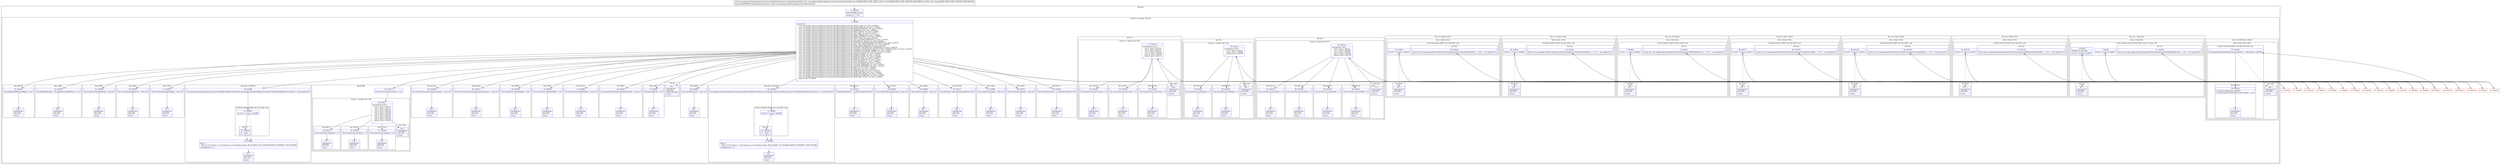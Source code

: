 digraph "CFG forcom.google.android.exoplayer2.extractor.mkv.MatroskaExtractor.integerElement(IJ)V" {
subgraph cluster_Region_997363259 {
label = "R(2:0|1)";
node [shape=record,color=blue];
Node_0 [shape=record,label="{0\:\ 0x0000|MTH_ENTER_BLOCK\l|boolean r1 = true\l}"];
subgraph cluster_SwitchRegion_861183666 {
label = "Switch: 34, default: R(1:83)";
node [shape=record,color=blue];
Node_1 [shape=record,label="{1\:\ 0x0006|switch(r9) \{\l    case com.google.android.exoplayer2.extractor.mkv.MatroskaExtractor.ID_TRACK_TYPE :int: goto L_0x009b;\l    case com.google.android.exoplayer2.extractor.mkv.MatroskaExtractor.ID_FLAG_DEFAULT :int: goto L_0x0083;\l    case com.google.android.exoplayer2.extractor.mkv.MatroskaExtractor.ID_BLOCK_DURATION :int: goto L_0x019c;\l    case com.google.android.exoplayer2.extractor.mkv.MatroskaExtractor.ID_CHANNELS :int: goto L_0x00b5;\l    case com.google.android.exoplayer2.extractor.mkv.MatroskaExtractor.ID_PIXEL_WIDTH :int: goto L_0x005f;\l    case com.google.android.exoplayer2.extractor.mkv.MatroskaExtractor.ID_CUE_TIME :int: goto L_0x017c;\l    case com.google.android.exoplayer2.extractor.mkv.MatroskaExtractor.ID_PIXEL_HEIGHT :int: goto L_0x0065;\l    case com.google.android.exoplayer2.extractor.mkv.MatroskaExtractor.ID_TRACK_NUMBER :int: goto L_0x007d;\l    case com.google.android.exoplayer2.extractor.mkv.MatroskaExtractor.ID_TIME_CODE :int: goto L_0x0194;\l    case com.google.android.exoplayer2.extractor.mkv.MatroskaExtractor.ID_CUE_CLUSTER_POSITION :int: goto L_0x0187;\l    case com.google.android.exoplayer2.extractor.mkv.MatroskaExtractor.ID_REFERENCE_BLOCK :int: goto L_0x00c3;\l    case com.google.android.exoplayer2.extractor.mkv.MatroskaExtractor.ID_CONTENT_COMPRESSION_ALGORITHM :int: goto L_0x010f;\l    case com.google.android.exoplayer2.extractor.mkv.MatroskaExtractor.ID_DOC_TYPE_READ_VERSION :int: goto L_0x002d;\l    case com.google.android.exoplayer2.extractor.mkv.MatroskaExtractor.ID_EBML_READ_VERSION :int: goto L_0x000a;\l    case com.google.android.exoplayer2.extractor.mkv.MatroskaExtractor.ID_CONTENT_ENCRYPTION_ALGORITHM :int: goto L_0x0134;\l    case com.google.android.exoplayer2.extractor.mkv.MatroskaExtractor.ID_CONTENT_ENCRYPTION_AES_SETTINGS_CIPHER_MODE :int: goto L_0x0159;\l    case com.google.android.exoplayer2.extractor.mkv.MatroskaExtractor.ID_CONTENT_ENCODING_ORDER :int: goto L_0x00c7;\l    case com.google.android.exoplayer2.extractor.mkv.MatroskaExtractor.ID_CONTENT_ENCODING_SCOPE :int: goto L_0x00ec;\l    case com.google.android.exoplayer2.extractor.mkv.MatroskaExtractor.ID_SEEK_POSITION :int: goto L_0x0056;\l    case com.google.android.exoplayer2.extractor.mkv.MatroskaExtractor.ID_STEREO_MODE :int: goto L_0x01a4;\l    case com.google.android.exoplayer2.extractor.mkv.MatroskaExtractor.ID_DISPLAY_WIDTH :int: goto L_0x006b;\l    case com.google.android.exoplayer2.extractor.mkv.MatroskaExtractor.ID_DISPLAY_UNIT :int: goto L_0x0077;\l    case com.google.android.exoplayer2.extractor.mkv.MatroskaExtractor.ID_DISPLAY_HEIGHT :int: goto L_0x0071;\l    case com.google.android.exoplayer2.extractor.mkv.MatroskaExtractor.ID_FLAG_FORCED :int: goto L_0x008f;\l    case com.google.android.exoplayer2.extractor.mkv.MatroskaExtractor.ID_COLOUR_RANGE :int: goto L_0x01f9;\l    case com.google.android.exoplayer2.extractor.mkv.MatroskaExtractor.ID_COLOUR_TRANSFER :int: goto L_0x01df;\l    case com.google.android.exoplayer2.extractor.mkv.MatroskaExtractor.ID_COLOUR_PRIMARIES :int: goto L_0x01c2;\l    case com.google.android.exoplayer2.extractor.mkv.MatroskaExtractor.ID_MAX_CLL :int: goto L_0x020b;\l    case com.google.android.exoplayer2.extractor.mkv.MatroskaExtractor.ID_MAX_FALL :int: goto L_0x0212;\l    case com.google.android.exoplayer2.extractor.mkv.MatroskaExtractor.ID_CODEC_DELAY :int: goto L_0x00a9;\l    case com.google.android.exoplayer2.extractor.mkv.MatroskaExtractor.ID_SEEK_PRE_ROLL :int: goto L_0x00af;\l    case com.google.android.exoplayer2.extractor.mkv.MatroskaExtractor.ID_AUDIO_BIT_DEPTH :int: goto L_0x00bc;\l    case com.google.android.exoplayer2.extractor.mkv.MatroskaExtractor.ID_DEFAULT_DURATION :int: goto L_0x00a2;\l    case com.google.android.exoplayer2.extractor.mkv.MatroskaExtractor.ID_TIMECODE_SCALE :int: goto L_0x005c;\l    default: goto L_0x0009;\l\}\l}"];
subgraph cluster_Region_1397937547 {
label = "R(2:28|96)";
node [shape=record,color=blue];
Node_28 [shape=record,label="{28\:\ 0x009b|r8.currentTrack.type = (int) r10\l}"];
Node_96 [shape=record,label="{96\:\ ?|SYNTHETIC\lRETURN\l|return\l}"];
}
subgraph cluster_Region_986446501 {
label = "R(4:20|(1:23)|22|94)";
node [shape=record,color=blue];
Node_20 [shape=record,label="{20\:\ 0x0083|com.google.android.exoplayer2.extractor.mkv.MatroskaExtractor$Track com.google.android.exoplayer2.extractor.mkv.MatroskaExtractor.Track r3 = r8.currentTrack\l}"];
subgraph cluster_IfRegion_2066670881 {
label = "IF [B:21:0x0087] THEN: R(1:23) ELSE: null";
node [shape=record,color=blue];
Node_21 [shape=record,label="{21\:\ 0x0087|if (r10 != 1) goto L_0x008d\l}"];
subgraph cluster_Region_1963846258 {
label = "R(1:23)";
node [shape=record,color=blue];
Node_23 [shape=record,label="{23\:\ 0x008d|r1 = false\l}"];
}
}
Node_22 [shape=record,label="{22\:\ 0x0089|PHI: r1 \l  PHI: (r1v33 boolean) = (r1v0 boolean), (r1v32 boolean) binds: [B:21:0x0087, B:23:0x008d] A[DONT_GENERATE, DONT_INLINE]\l|r3.flagForced = r1\l}"];
Node_94 [shape=record,label="{94\:\ ?|SYNTHETIC\lRETURN\l|return\l}"];
}
subgraph cluster_Region_294382252 {
label = "R(2:60|112)";
node [shape=record,color=blue];
Node_60 [shape=record,label="{60\:\ 0x019c|r8.blockDurationUs = scaleTimecodeToUs(r10)\l}"];
Node_112 [shape=record,label="{112\:\ ?|SYNTHETIC\lRETURN\l|return\l}"];
}
subgraph cluster_Region_113067809 {
label = "R(2:32|100)";
node [shape=record,color=blue];
Node_32 [shape=record,label="{32\:\ 0x00b5|r8.currentTrack.channelCount = (int) r10\l}"];
Node_100 [shape=record,label="{100\:\ ?|SYNTHETIC\lRETURN\l|return\l}"];
}
subgraph cluster_Region_1124476144 {
label = "R(2:14|88)";
node [shape=record,color=blue];
Node_14 [shape=record,label="{14\:\ 0x005f|r8.currentTrack.width = (int) r10\l}"];
Node_88 [shape=record,label="{88\:\ ?|SYNTHETIC\lRETURN\l|return\l}"];
}
subgraph cluster_Region_1326306908 {
label = "R(2:55|108)";
node [shape=record,color=blue];
Node_55 [shape=record,label="{55\:\ 0x017c|r8.cueTimesUs.add(scaleTimecodeToUs(r10))\l}"];
Node_108 [shape=record,label="{108\:\ ?|SYNTHETIC\lRETURN\l|return\l}"];
}
subgraph cluster_Region_27106203 {
label = "R(2:15|89)";
node [shape=record,color=blue];
Node_15 [shape=record,label="{15\:\ 0x0065|r8.currentTrack.height = (int) r10\l}"];
Node_89 [shape=record,label="{89\:\ ?|SYNTHETIC\lRETURN\l|return\l}"];
}
subgraph cluster_Region_1836400838 {
label = "R(2:19|93)";
node [shape=record,color=blue];
Node_19 [shape=record,label="{19\:\ 0x007d|r8.currentTrack.number = (int) r10\l}"];
Node_93 [shape=record,label="{93\:\ ?|SYNTHETIC\lRETURN\l|return\l}"];
}
subgraph cluster_Region_531028028 {
label = "R(2:59|111)";
node [shape=record,color=blue];
Node_59 [shape=record,label="{59\:\ 0x0194|r8.clusterTimecodeUs = scaleTimecodeToUs(r10)\l}"];
Node_111 [shape=record,label="{111\:\ ?|SYNTHETIC\lRETURN\l|return\l}"];
}
subgraph cluster_Region_1052267170 {
label = "R(1:(2:(2:58|110)|(1:109)))";
node [shape=record,color=blue];
subgraph cluster_Region_1402226605 {
label = "R(2:(2:58|110)|(1:109))";
node [shape=record,color=blue];
subgraph cluster_IfRegion_346054249 {
label = "IF [B:57:0x0189] THEN: R(2:58|110) ELSE: null";
node [shape=record,color=blue];
Node_57 [shape=record,label="{57\:\ 0x0189|if (r8.seenClusterPositionForCurrentCuePoint == false) goto L_0x018b\l}"];
subgraph cluster_Region_1039012857 {
label = "R(2:58|110)";
node [shape=record,color=blue];
Node_58 [shape=record,label="{58\:\ 0x018b|r8.cueClusterPositions.add(r10)\lr8.seenClusterPositionForCurrentCuePoint = true\l}"];
Node_110 [shape=record,label="{110\:\ ?|SYNTHETIC\lRETURN\l|return\l}"];
}
}
subgraph cluster_Region_1103063972 {
label = "R(1:109)";
node [shape=record,color=blue];
Node_109 [shape=record,label="{109\:\ ?|SYNTHETIC\lRETURN\l|return\l}"];
}
}
}
subgraph cluster_Region_812119313 {
label = "R(2:34|102)";
node [shape=record,color=blue];
Node_34 [shape=record,label="{34\:\ 0x00c3|r8.sampleSeenReferenceBlock = true\l}"];
Node_102 [shape=record,label="{102\:\ ?|SYNTHETIC\lRETURN\l|return\l}"];
}
subgraph cluster_Region_648193634 {
label = "R(1:(2:(1:46)|(1:105)))";
node [shape=record,color=blue];
subgraph cluster_Region_1797130388 {
label = "R(2:(1:46)|(1:105))";
node [shape=record,color=blue];
subgraph cluster_IfRegion_1371978776 {
label = "IF [B:44:0x0113] THEN: R(1:46) ELSE: null";
node [shape=record,color=blue];
Node_44 [shape=record,label="{44\:\ 0x0113|if (r10 != 3) goto L_0x0115\l}"];
subgraph cluster_Region_1585845324 {
label = "R(1:46)";
node [shape=record,color=blue];
Node_46 [shape=record,label="{46\:\ 0x0133|throw new com.google.android.exoplayer2.ParserException(\"ContentCompAlgo \" + r10 + \" not supported\")\l}"];
}
}
subgraph cluster_Region_1831090248 {
label = "R(1:105)";
node [shape=record,color=blue];
Node_105 [shape=record,label="{105\:\ ?|SYNTHETIC\lRETURN\l|return\l}"];
}
}
}
subgraph cluster_Region_1986381776 {
label = "R(1:(2:(1:11)|(1:85)))";
node [shape=record,color=blue];
subgraph cluster_Region_312972152 {
label = "R(2:(1:11)|(1:85))";
node [shape=record,color=blue];
subgraph cluster_IfRegion_2095960340 {
label = "IF [B:7:0x002f, B:9:0x0035] THEN: R(1:11) ELSE: null";
node [shape=record,color=blue];
Node_7 [shape=record,label="{7\:\ 0x002f|if (r10 \< 1) goto L_0x0037\l}"];
Node_9 [shape=record,label="{9\:\ 0x0035|ADDED_TO_REGION\l|if (r10 \> 2) goto L_0x0037\l}"];
subgraph cluster_Region_809980089 {
label = "R(1:11)";
node [shape=record,color=blue];
Node_11 [shape=record,label="{11\:\ 0x0055|throw new com.google.android.exoplayer2.ParserException(\"DocTypeReadVersion \" + r10 + \" not supported\")\l}"];
}
}
subgraph cluster_Region_1749309990 {
label = "R(1:85)";
node [shape=record,color=blue];
Node_85 [shape=record,label="{85\:\ ?|SYNTHETIC\lRETURN\l|return\l}"];
}
}
}
subgraph cluster_Region_1188440069 {
label = "R(1:(2:(1:5)|(1:84)))";
node [shape=record,color=blue];
subgraph cluster_Region_1411462330 {
label = "R(2:(1:5)|(1:84))";
node [shape=record,color=blue];
subgraph cluster_IfRegion_1583969311 {
label = "IF [B:3:0x000c] THEN: R(1:5) ELSE: null";
node [shape=record,color=blue];
Node_3 [shape=record,label="{3\:\ 0x000c|if (r10 != 1) goto L_0x000e\l}"];
subgraph cluster_Region_339116190 {
label = "R(1:5)";
node [shape=record,color=blue];
Node_5 [shape=record,label="{5\:\ 0x002c|throw new com.google.android.exoplayer2.ParserException(\"EBMLReadVersion \" + r10 + \" not supported\")\l}"];
}
}
subgraph cluster_Region_1666647069 {
label = "R(1:84)";
node [shape=record,color=blue];
Node_84 [shape=record,label="{84\:\ ?|SYNTHETIC\lRETURN\l|return\l}"];
}
}
}
subgraph cluster_Region_1041131561 {
label = "R(1:(2:(1:50)|(1:106)))";
node [shape=record,color=blue];
subgraph cluster_Region_735197819 {
label = "R(2:(1:50)|(1:106))";
node [shape=record,color=blue];
subgraph cluster_IfRegion_197160431 {
label = "IF [B:48:0x0138] THEN: R(1:50) ELSE: null";
node [shape=record,color=blue];
Node_48 [shape=record,label="{48\:\ 0x0138|if (r10 != 5) goto L_0x013a\l}"];
subgraph cluster_Region_1349314406 {
label = "R(1:50)";
node [shape=record,color=blue];
Node_50 [shape=record,label="{50\:\ 0x0158|throw new com.google.android.exoplayer2.ParserException(\"ContentEncAlgo \" + r10 + \" not supported\")\l}"];
}
}
subgraph cluster_Region_502170210 {
label = "R(1:106)";
node [shape=record,color=blue];
Node_106 [shape=record,label="{106\:\ ?|SYNTHETIC\lRETURN\l|return\l}"];
}
}
}
subgraph cluster_Region_668299846 {
label = "R(1:(2:(1:54)|(1:107)))";
node [shape=record,color=blue];
subgraph cluster_Region_804445254 {
label = "R(2:(1:54)|(1:107))";
node [shape=record,color=blue];
subgraph cluster_IfRegion_412244233 {
label = "IF [B:52:0x015b] THEN: R(1:54) ELSE: null";
node [shape=record,color=blue];
Node_52 [shape=record,label="{52\:\ 0x015b|if (r10 != 1) goto L_0x015d\l}"];
subgraph cluster_Region_1904621035 {
label = "R(1:54)";
node [shape=record,color=blue];
Node_54 [shape=record,label="{54\:\ 0x017b|throw new com.google.android.exoplayer2.ParserException(\"AESSettingsCipherMode \" + r10 + \" not supported\")\l}"];
}
}
subgraph cluster_Region_2110598879 {
label = "R(1:107)";
node [shape=record,color=blue];
Node_107 [shape=record,label="{107\:\ ?|SYNTHETIC\lRETURN\l|return\l}"];
}
}
}
subgraph cluster_Region_1147456972 {
label = "R(1:(2:(1:38)|(1:103)))";
node [shape=record,color=blue];
subgraph cluster_Region_1320455768 {
label = "R(2:(1:38)|(1:103))";
node [shape=record,color=blue];
subgraph cluster_IfRegion_241029896 {
label = "IF [B:36:0x00cb] THEN: R(1:38) ELSE: null";
node [shape=record,color=blue];
Node_36 [shape=record,label="{36\:\ 0x00cb|if (r10 != 0) goto L_0x00cd\l}"];
subgraph cluster_Region_443727818 {
label = "R(1:38)";
node [shape=record,color=blue];
Node_38 [shape=record,label="{38\:\ 0x00eb|throw new com.google.android.exoplayer2.ParserException(\"ContentEncodingOrder \" + r10 + \" not supported\")\l}"];
}
}
subgraph cluster_Region_2014972901 {
label = "R(1:103)";
node [shape=record,color=blue];
Node_103 [shape=record,label="{103\:\ ?|SYNTHETIC\lRETURN\l|return\l}"];
}
}
}
subgraph cluster_Region_313957616 {
label = "R(1:(2:(1:42)|(1:104)))";
node [shape=record,color=blue];
subgraph cluster_Region_1922291773 {
label = "R(2:(1:42)|(1:104))";
node [shape=record,color=blue];
subgraph cluster_IfRegion_2098246986 {
label = "IF [B:40:0x00ee] THEN: R(1:42) ELSE: null";
node [shape=record,color=blue];
Node_40 [shape=record,label="{40\:\ 0x00ee|if (r10 != 1) goto L_0x00f0\l}"];
subgraph cluster_Region_1434311726 {
label = "R(1:42)";
node [shape=record,color=blue];
Node_42 [shape=record,label="{42\:\ 0x010e|throw new com.google.android.exoplayer2.ParserException(\"ContentEncodingScope \" + r10 + \" not supported\")\l}"];
}
}
subgraph cluster_Region_1930074989 {
label = "R(1:104)";
node [shape=record,color=blue];
Node_104 [shape=record,label="{104\:\ ?|SYNTHETIC\lRETURN\l|return\l}"];
}
}
}
subgraph cluster_Region_531953409 {
label = "R(2:12|86)";
node [shape=record,color=blue];
Node_12 [shape=record,label="{12\:\ 0x0056|r8.seekEntryPosition = r8.segmentContentPosition + r10\l}"];
Node_86 [shape=record,label="{86\:\ ?|SYNTHETIC\lRETURN\l|return\l}"];
}
subgraph cluster_Region_1744223064 {
label = "R(1:62)";
node [shape=record,color=blue];
subgraph cluster_SwitchRegion_1557235492 {
label = "Switch: 4, default: R(1:127)";
node [shape=record,color=blue];
Node_62 [shape=record,label="{62\:\ 0x01a5|switch(((int) r10)) \{\l    case 0: goto L_0x01aa;\l    case 1: goto L_0x01b0;\l    case 3: goto L_0x01b6;\l    case 15: goto L_0x01bc;\l    default: goto L_0x01a8;\l\}\l}"];
subgraph cluster_Region_2066202144 {
label = "R(2:63|113)";
node [shape=record,color=blue];
Node_63 [shape=record,label="{63\:\ 0x01aa|r8.currentTrack.stereoMode = 0\l}"];
Node_113 [shape=record,label="{113\:\ ?|SYNTHETIC\lRETURN\l|return\l}"];
}
subgraph cluster_Region_1125339834 {
label = "R(2:64|114)";
node [shape=record,color=blue];
Node_64 [shape=record,label="{64\:\ 0x01b0|r8.currentTrack.stereoMode = 2\l}"];
Node_114 [shape=record,label="{114\:\ ?|SYNTHETIC\lRETURN\l|return\l}"];
}
subgraph cluster_Region_300752379 {
label = "R(2:65|115)";
node [shape=record,color=blue];
Node_65 [shape=record,label="{65\:\ 0x01b6|r8.currentTrack.stereoMode = 1\l}"];
Node_115 [shape=record,label="{115\:\ ?|SYNTHETIC\lRETURN\l|return\l}"];
}
subgraph cluster_Region_1096110149 {
label = "R(2:66|116)";
node [shape=record,color=blue];
Node_66 [shape=record,label="{66\:\ 0x01bc|r8.currentTrack.stereoMode = 3\l}"];
Node_116 [shape=record,label="{116\:\ ?|SYNTHETIC\lRETURN\l|return\l}"];
}
subgraph cluster_Region_121975025 {
label = "R(1:127)";
node [shape=record,color=blue];
Node_127 [shape=record,label="{127\:\ ?|SYNTHETIC\lRETURN\l|return\l}"];
}
}
}
subgraph cluster_Region_1587160097 {
label = "R(2:16|90)";
node [shape=record,color=blue];
Node_16 [shape=record,label="{16\:\ 0x006b|r8.currentTrack.displayWidth = (int) r10\l}"];
Node_90 [shape=record,label="{90\:\ ?|SYNTHETIC\lRETURN\l|return\l}"];
}
subgraph cluster_Region_669120716 {
label = "R(2:18|92)";
node [shape=record,color=blue];
Node_18 [shape=record,label="{18\:\ 0x0077|r8.currentTrack.displayUnit = (int) r10\l}"];
Node_92 [shape=record,label="{92\:\ ?|SYNTHETIC\lRETURN\l|return\l}"];
}
subgraph cluster_Region_1289569037 {
label = "R(2:17|91)";
node [shape=record,color=blue];
Node_17 [shape=record,label="{17\:\ 0x0071|r8.currentTrack.displayHeight = (int) r10\l}"];
Node_91 [shape=record,label="{91\:\ ?|SYNTHETIC\lRETURN\l|return\l}"];
}
subgraph cluster_Region_367504756 {
label = "R(4:24|(1:27)|26|95)";
node [shape=record,color=blue];
Node_24 [shape=record,label="{24\:\ 0x008f|com.google.android.exoplayer2.extractor.mkv.MatroskaExtractor$Track com.google.android.exoplayer2.extractor.mkv.MatroskaExtractor.Track r3 = r8.currentTrack\l}"];
subgraph cluster_IfRegion_1655779551 {
label = "IF [B:25:0x0093] THEN: R(1:27) ELSE: null";
node [shape=record,color=blue];
Node_25 [shape=record,label="{25\:\ 0x0093|if (r10 != 1) goto L_0x0099\l}"];
subgraph cluster_Region_1057934413 {
label = "R(1:27)";
node [shape=record,color=blue];
Node_27 [shape=record,label="{27\:\ 0x0099|r1 = false\l}"];
}
}
Node_26 [shape=record,label="{26\:\ 0x0095|PHI: r1 \l  PHI: (r1v31 boolean) = (r1v0 boolean), (r1v30 boolean) binds: [B:25:0x0093, B:27:0x0099] A[DONT_GENERATE, DONT_INLINE]\l|r3.flagDefault = r1\l}"];
Node_95 [shape=record,label="{95\:\ ?|SYNTHETIC\lRETURN\l|return\l}"];
}
subgraph cluster_Region_1829092228 {
label = "R(1:78)";
node [shape=record,color=blue];
subgraph cluster_SwitchRegion_1166678384 {
label = "Switch: 2, default: R(1:130)";
node [shape=record,color=blue];
Node_78 [shape=record,label="{78\:\ 0x01fa|switch(((int) r10)) \{\l    case 1: goto L_0x01ff;\l    case 2: goto L_0x0205;\l    default: goto L_0x01fd;\l\}\l}"];
subgraph cluster_Region_1676279783 {
label = "R(2:79|123)";
node [shape=record,color=blue];
Node_79 [shape=record,label="{79\:\ 0x01ff|r8.currentTrack.colorRange = 2\l}"];
Node_123 [shape=record,label="{123\:\ ?|SYNTHETIC\lRETURN\l|return\l}"];
}
subgraph cluster_Region_146087053 {
label = "R(2:80|124)";
node [shape=record,color=blue];
Node_80 [shape=record,label="{80\:\ 0x0205|r8.currentTrack.colorRange = 1\l}"];
Node_124 [shape=record,label="{124\:\ ?|SYNTHETIC\lRETURN\l|return\l}"];
}
subgraph cluster_Region_1219252100 {
label = "R(1:130)";
node [shape=record,color=blue];
Node_130 [shape=record,label="{130\:\ ?|SYNTHETIC\lRETURN\l|return\l}"];
}
}
}
subgraph cluster_Region_1576574584 {
label = "R(1:73)";
node [shape=record,color=blue];
subgraph cluster_SwitchRegion_1900168423 {
label = "Switch: 3, default: R(1:129)";
node [shape=record,color=blue];
Node_73 [shape=record,label="{73\:\ 0x01e0|switch(((int) r10)) \{\l    case 1: goto L_0x01e5;\l    case 6: goto L_0x01e5;\l    case 7: goto L_0x01e5;\l    case 16: goto L_0x01eb;\l    case 18: goto L_0x01f2;\l    default: goto L_0x01e3;\l\}\l}"];
subgraph cluster_Region_1362329398 {
label = "R(2:74|120)";
node [shape=record,color=blue];
Node_74 [shape=record,label="{74\:\ 0x01e5|r8.currentTrack.colorTransfer = 3\l}"];
Node_120 [shape=record,label="{120\:\ ?|SYNTHETIC\lRETURN\l|return\l}"];
}
subgraph cluster_Region_2076826363 {
label = "R(2:75|121)";
node [shape=record,color=blue];
Node_75 [shape=record,label="{75\:\ 0x01eb|r8.currentTrack.colorTransfer = 6\l}"];
Node_121 [shape=record,label="{121\:\ ?|SYNTHETIC\lRETURN\l|return\l}"];
}
subgraph cluster_Region_1650167972 {
label = "R(2:76|122)";
node [shape=record,color=blue];
Node_76 [shape=record,label="{76\:\ 0x01f2|r8.currentTrack.colorTransfer = 7\l}"];
Node_122 [shape=record,label="{122\:\ ?|SYNTHETIC\lRETURN\l|return\l}"];
}
subgraph cluster_Region_31294836 {
label = "R(1:129)";
node [shape=record,color=blue];
Node_129 [shape=record,label="{129\:\ ?|SYNTHETIC\lRETURN\l|return\l}"];
}
}
}
subgraph cluster_Region_1264423094 {
label = "R(2:67|68)";
node [shape=record,color=blue];
Node_67 [shape=record,label="{67\:\ 0x01c2|r8.currentTrack.hasColorInfo = true\l}"];
subgraph cluster_SwitchRegion_2130089252 {
label = "Switch: 3, default: R(1:128)";
node [shape=record,color=blue];
Node_68 [shape=record,label="{68\:\ 0x01c7|switch(((int) r10)) \{\l    case 1: goto L_0x01cc;\l    case 2: goto L_0x01ca;\l    case 3: goto L_0x01ca;\l    case 4: goto L_0x01d2;\l    case 5: goto L_0x01d2;\l    case 6: goto L_0x01d2;\l    case 7: goto L_0x01d2;\l    case 8: goto L_0x01ca;\l    case 9: goto L_0x01d8;\l    default: goto L_0x01ca;\l\}\l}"];
subgraph cluster_Region_1083634926 {
label = "R(2:69|117)";
node [shape=record,color=blue];
Node_69 [shape=record,label="{69\:\ 0x01cc|r8.currentTrack.colorSpace = 1\l}"];
Node_117 [shape=record,label="{117\:\ ?|SYNTHETIC\lRETURN\l|return\l}"];
}
subgraph cluster_Region_755842989 {
label = "R(2:70|118)";
node [shape=record,color=blue];
Node_70 [shape=record,label="{70\:\ 0x01d2|r8.currentTrack.colorSpace = 2\l}"];
Node_118 [shape=record,label="{118\:\ ?|SYNTHETIC\lRETURN\l|return\l}"];
}
subgraph cluster_Region_183685786 {
label = "R(2:71|119)";
node [shape=record,color=blue];
Node_71 [shape=record,label="{71\:\ 0x01d8|r8.currentTrack.colorSpace = 6\l}"];
Node_119 [shape=record,label="{119\:\ ?|SYNTHETIC\lRETURN\l|return\l}"];
}
subgraph cluster_Region_1080502613 {
label = "R(1:128)";
node [shape=record,color=blue];
Node_128 [shape=record,label="{128\:\ ?|SYNTHETIC\lRETURN\l|return\l}"];
}
}
}
subgraph cluster_Region_924947507 {
label = "R(2:81|125)";
node [shape=record,color=blue];
Node_81 [shape=record,label="{81\:\ 0x020b|r8.currentTrack.maxContentLuminance = (int) r10\l}"];
Node_125 [shape=record,label="{125\:\ ?|SYNTHETIC\lRETURN\l|return\l}"];
}
subgraph cluster_Region_1930769709 {
label = "R(2:82|126)";
node [shape=record,color=blue];
Node_82 [shape=record,label="{82\:\ 0x0212|r8.currentTrack.maxFrameAverageLuminance = (int) r10\l}"];
Node_126 [shape=record,label="{126\:\ ?|SYNTHETIC\lRETURN\l|return\l}"];
}
subgraph cluster_Region_1869565911 {
label = "R(2:30|98)";
node [shape=record,color=blue];
Node_30 [shape=record,label="{30\:\ 0x00a9|r8.currentTrack.codecDelayNs = r10\l}"];
Node_98 [shape=record,label="{98\:\ ?|SYNTHETIC\lRETURN\l|return\l}"];
}
subgraph cluster_Region_373030638 {
label = "R(2:31|99)";
node [shape=record,color=blue];
Node_31 [shape=record,label="{31\:\ 0x00af|r8.currentTrack.seekPreRollNs = r10\l}"];
Node_99 [shape=record,label="{99\:\ ?|SYNTHETIC\lRETURN\l|return\l}"];
}
subgraph cluster_Region_763387926 {
label = "R(2:33|101)";
node [shape=record,color=blue];
Node_33 [shape=record,label="{33\:\ 0x00bc|r8.currentTrack.audioBitDepth = (int) r10\l}"];
Node_101 [shape=record,label="{101\:\ ?|SYNTHETIC\lRETURN\l|return\l}"];
}
subgraph cluster_Region_2003211478 {
label = "R(2:29|97)";
node [shape=record,color=blue];
Node_29 [shape=record,label="{29\:\ 0x00a2|r8.currentTrack.defaultSampleDurationNs = (int) r10\l}"];
Node_97 [shape=record,label="{97\:\ ?|SYNTHETIC\lRETURN\l|return\l}"];
}
subgraph cluster_Region_1659005978 {
label = "R(2:13|87)";
node [shape=record,color=blue];
Node_13 [shape=record,label="{13\:\ 0x005c|r8.timecodeScale = r10\l}"];
Node_87 [shape=record,label="{87\:\ ?|SYNTHETIC\lRETURN\l|return\l}"];
}
subgraph cluster_Region_728179238 {
label = "R(1:83)";
node [shape=record,color=blue];
Node_83 [shape=record,label="{83\:\ ?|SYNTHETIC\lRETURN\lORIG_RETURN\l|return\l}"];
}
}
}
Node_2 [shape=record,color=red,label="{2\:\ 0x000a}"];
Node_4 [shape=record,color=red,label="{4\:\ 0x000e}"];
Node_6 [shape=record,color=red,label="{6\:\ 0x002d}"];
Node_8 [shape=record,color=red,label="{8\:\ 0x0031}"];
Node_10 [shape=record,color=red,label="{10\:\ 0x0037}"];
Node_35 [shape=record,color=red,label="{35\:\ 0x00c7}"];
Node_37 [shape=record,color=red,label="{37\:\ 0x00cd}"];
Node_39 [shape=record,color=red,label="{39\:\ 0x00ec}"];
Node_41 [shape=record,color=red,label="{41\:\ 0x00f0}"];
Node_43 [shape=record,color=red,label="{43\:\ 0x010f}"];
Node_45 [shape=record,color=red,label="{45\:\ 0x0115}"];
Node_47 [shape=record,color=red,label="{47\:\ 0x0134}"];
Node_49 [shape=record,color=red,label="{49\:\ 0x013a}"];
Node_51 [shape=record,color=red,label="{51\:\ 0x0159}"];
Node_53 [shape=record,color=red,label="{53\:\ 0x015d}"];
Node_56 [shape=record,color=red,label="{56\:\ 0x0187}"];
Node_61 [shape=record,color=red,label="{61\:\ 0x01a4}"];
Node_72 [shape=record,color=red,label="{72\:\ 0x01df}"];
Node_77 [shape=record,color=red,label="{77\:\ 0x01f9}"];
MethodNode[shape=record,label="{void com.google.android.exoplayer2.extractor.mkv.MatroskaExtractor.integerElement((r8v0 'this' com.google.android.exoplayer2.extractor.mkv.MatroskaExtractor A[IMMUTABLE_TYPE, THIS]), (r9v0 'id' int A[IMMUTABLE_TYPE, METHOD_ARGUMENT]), (r10v0 'value' long A[IMMUTABLE_TYPE, METHOD_ARGUMENT]))  | Annotation[SYSTEM, dalvik.annotation.Throws, \{value=[com.google.android.exoplayer2.ParserException]\}]\l}"];
MethodNode -> Node_0;
Node_0 -> Node_1;
Node_1 -> Node_2;
Node_1 -> Node_6;
Node_1 -> Node_12;
Node_1 -> Node_13;
Node_1 -> Node_14;
Node_1 -> Node_15;
Node_1 -> Node_16;
Node_1 -> Node_17;
Node_1 -> Node_18;
Node_1 -> Node_19;
Node_1 -> Node_20;
Node_1 -> Node_24;
Node_1 -> Node_28;
Node_1 -> Node_29;
Node_1 -> Node_30;
Node_1 -> Node_31;
Node_1 -> Node_32;
Node_1 -> Node_33;
Node_1 -> Node_34;
Node_1 -> Node_35;
Node_1 -> Node_39;
Node_1 -> Node_43;
Node_1 -> Node_47;
Node_1 -> Node_51;
Node_1 -> Node_55;
Node_1 -> Node_56;
Node_1 -> Node_59;
Node_1 -> Node_60;
Node_1 -> Node_61;
Node_1 -> Node_67;
Node_1 -> Node_72;
Node_1 -> Node_77;
Node_1 -> Node_81;
Node_1 -> Node_82;
Node_1 -> Node_83;
Node_28 -> Node_96;
Node_20 -> Node_21;
Node_21 -> Node_22[style=dashed];
Node_21 -> Node_23;
Node_23 -> Node_22;
Node_22 -> Node_94;
Node_60 -> Node_112;
Node_32 -> Node_100;
Node_14 -> Node_88;
Node_55 -> Node_108;
Node_15 -> Node_89;
Node_19 -> Node_93;
Node_59 -> Node_111;
Node_57 -> Node_58;
Node_57 -> Node_109[style=dashed];
Node_58 -> Node_110;
Node_34 -> Node_102;
Node_44 -> Node_45;
Node_44 -> Node_105[style=dashed];
Node_7 -> Node_8[style=dashed];
Node_7 -> Node_10;
Node_9 -> Node_10;
Node_9 -> Node_85[style=dashed];
Node_3 -> Node_4;
Node_3 -> Node_84[style=dashed];
Node_48 -> Node_49;
Node_48 -> Node_106[style=dashed];
Node_52 -> Node_53;
Node_52 -> Node_107[style=dashed];
Node_36 -> Node_37;
Node_36 -> Node_103[style=dashed];
Node_40 -> Node_41;
Node_40 -> Node_104[style=dashed];
Node_12 -> Node_86;
Node_62 -> Node_63;
Node_62 -> Node_64;
Node_62 -> Node_65;
Node_62 -> Node_66;
Node_62 -> Node_127;
Node_63 -> Node_113;
Node_64 -> Node_114;
Node_65 -> Node_115;
Node_66 -> Node_116;
Node_16 -> Node_90;
Node_18 -> Node_92;
Node_17 -> Node_91;
Node_24 -> Node_25;
Node_25 -> Node_26[style=dashed];
Node_25 -> Node_27;
Node_27 -> Node_26;
Node_26 -> Node_95;
Node_78 -> Node_79;
Node_78 -> Node_80;
Node_78 -> Node_130;
Node_79 -> Node_123;
Node_80 -> Node_124;
Node_73 -> Node_74;
Node_73 -> Node_75;
Node_73 -> Node_76;
Node_73 -> Node_129;
Node_74 -> Node_120;
Node_75 -> Node_121;
Node_76 -> Node_122;
Node_67 -> Node_68;
Node_68 -> Node_69;
Node_68 -> Node_70;
Node_68 -> Node_71;
Node_68 -> Node_128;
Node_69 -> Node_117;
Node_70 -> Node_118;
Node_71 -> Node_119;
Node_81 -> Node_125;
Node_82 -> Node_126;
Node_30 -> Node_98;
Node_31 -> Node_99;
Node_33 -> Node_101;
Node_29 -> Node_97;
Node_13 -> Node_87;
Node_2 -> Node_3;
Node_4 -> Node_5;
Node_6 -> Node_7;
Node_8 -> Node_9;
Node_10 -> Node_11;
Node_35 -> Node_36;
Node_37 -> Node_38;
Node_39 -> Node_40;
Node_41 -> Node_42;
Node_43 -> Node_44;
Node_45 -> Node_46;
Node_47 -> Node_48;
Node_49 -> Node_50;
Node_51 -> Node_52;
Node_53 -> Node_54;
Node_56 -> Node_57;
Node_61 -> Node_62;
Node_72 -> Node_73;
Node_77 -> Node_78;
}

